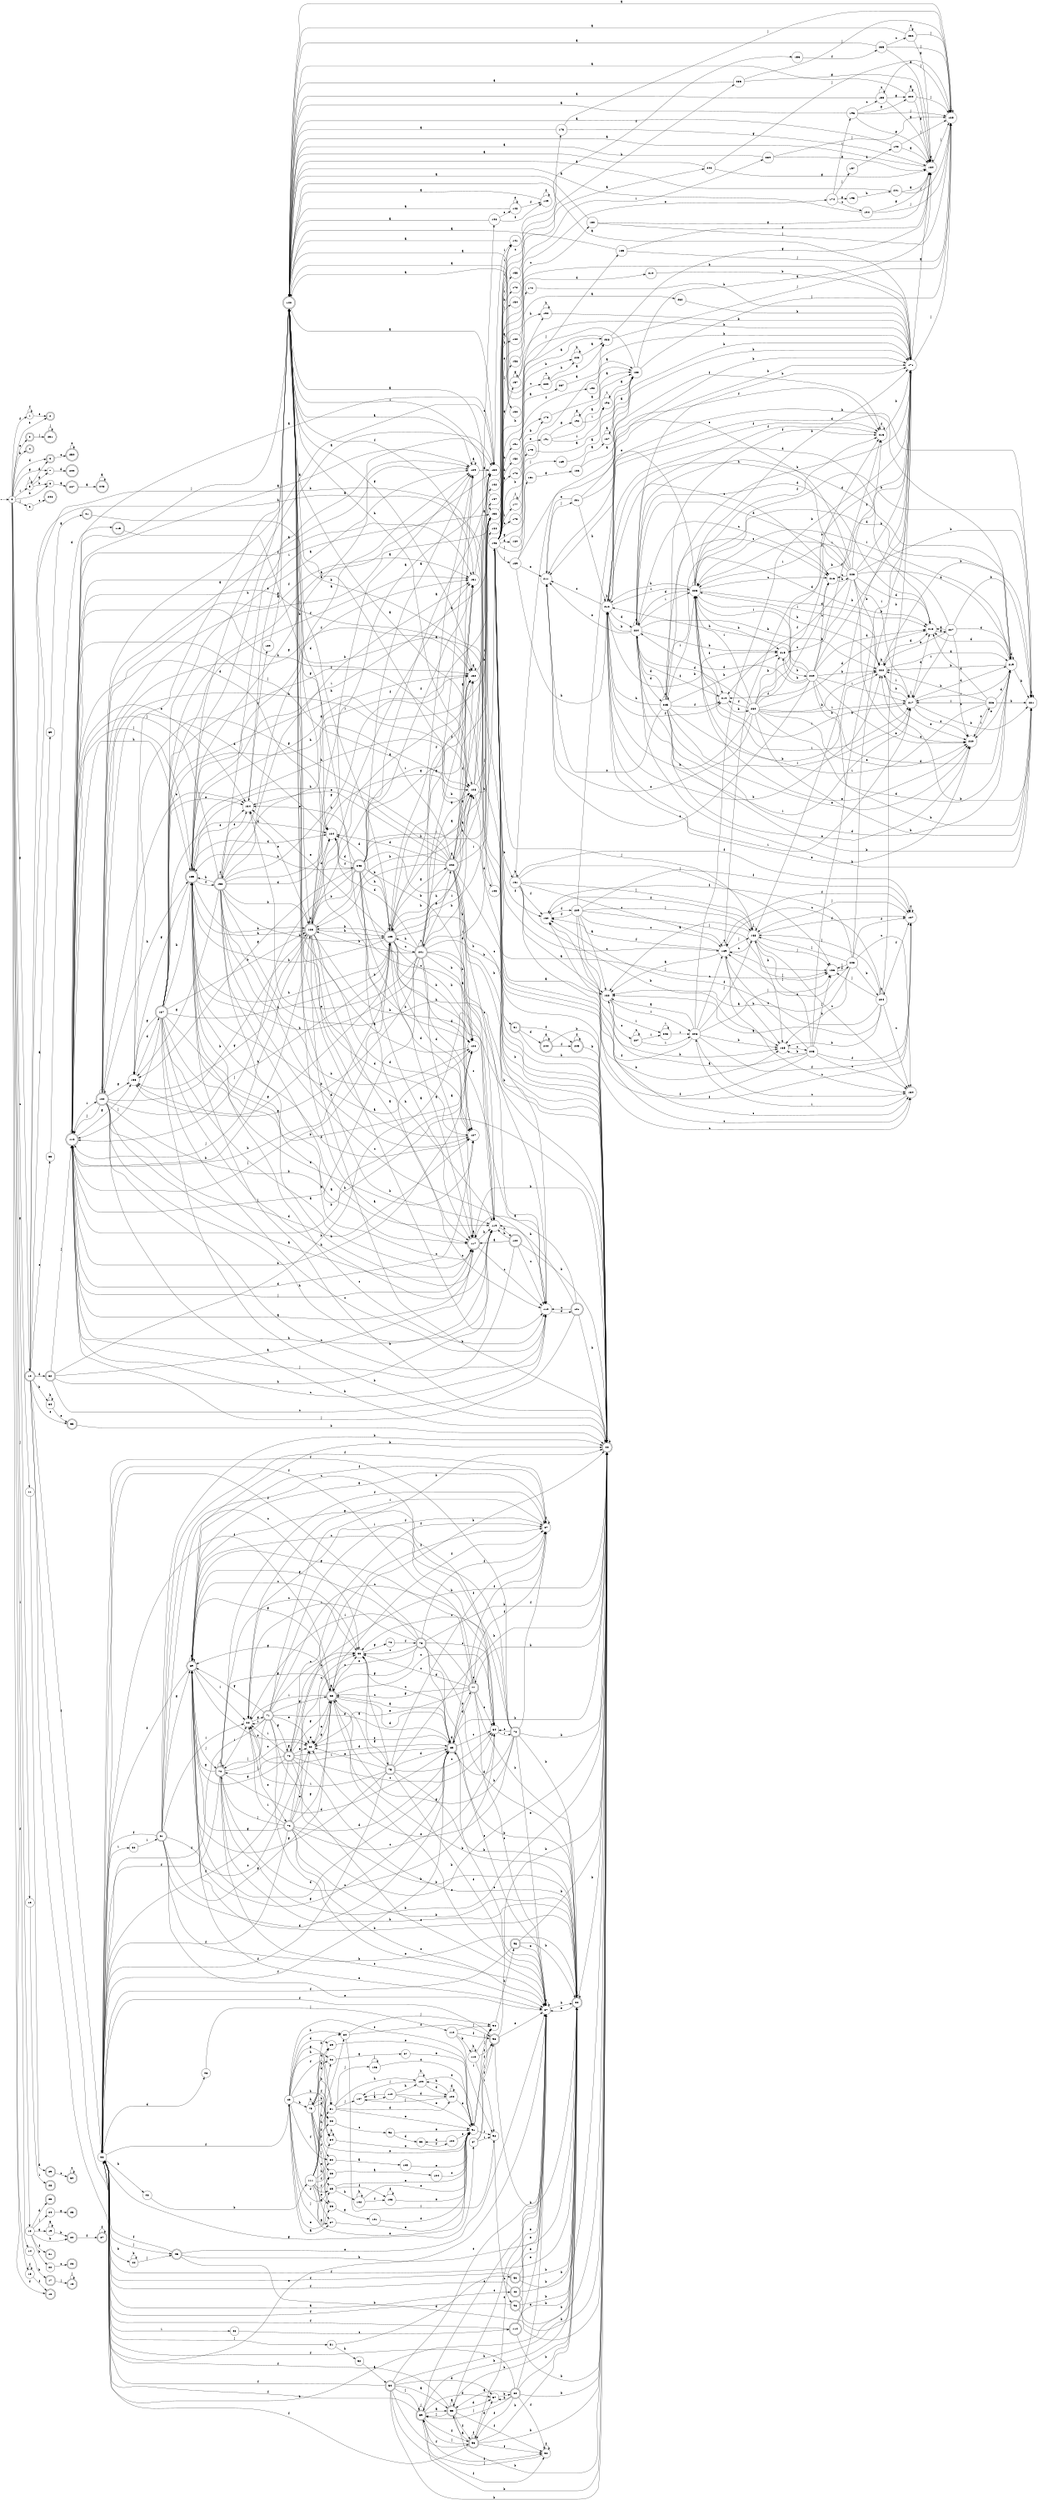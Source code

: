 digraph finite_state_machine {
rankdir=LR;
size="20,20";
node [shape = point]; "dummy0"
node [shape = circle]; "0";
"dummy0" -> "0";
node [shape = circle]; "1";
node [shape = doublecircle]; "2";node [shape = doublecircle]; "3";node [shape = doublecircle]; "4";node [shape = circle]; "5";
node [shape = doublecircle]; "6";node [shape = circle]; "7";
node [shape = circle]; "8";
node [shape = circle]; "9";
node [shape = doublecircle]; "10";node [shape = circle]; "11";
node [shape = circle]; "12";
node [shape = circle]; "13";
node [shape = circle]; "14";
node [shape = circle]; "15";
node [shape = doublecircle]; "16";node [shape = doublecircle]; "17";node [shape = doublecircle]; "18";node [shape = circle]; "19";
node [shape = doublecircle]; "20";node [shape = doublecircle]; "21";node [shape = circle]; "22";
node [shape = doublecircle]; "23";node [shape = circle]; "24";
node [shape = doublecircle]; "25";node [shape = doublecircle]; "26";node [shape = doublecircle]; "27";node [shape = doublecircle]; "28";node [shape = doublecircle]; "29";node [shape = doublecircle]; "30";node [shape = doublecircle]; "31";node [shape = doublecircle]; "32";node [shape = circle]; "33";
node [shape = circle]; "34";
node [shape = doublecircle]; "35";node [shape = circle]; "36";
node [shape = circle]; "37";
node [shape = doublecircle]; "38";node [shape = circle]; "39";
node [shape = doublecircle]; "40";node [shape = doublecircle]; "41";node [shape = doublecircle]; "42";node [shape = circle]; "43";
node [shape = circle]; "44";
node [shape = doublecircle]; "45";node [shape = circle]; "46";
node [shape = circle]; "47";
node [shape = circle]; "48";
node [shape = circle]; "49";
node [shape = circle]; "50";
node [shape = circle]; "51";
node [shape = circle]; "52";
node [shape = doublecircle]; "53";node [shape = doublecircle]; "54";node [shape = doublecircle]; "55";node [shape = doublecircle]; "56";node [shape = circle]; "57";
node [shape = circle]; "58";
node [shape = doublecircle]; "59";node [shape = doublecircle]; "60";node [shape = doublecircle]; "61";node [shape = circle]; "62";
node [shape = doublecircle]; "63";node [shape = circle]; "64";
node [shape = doublecircle]; "65";node [shape = circle]; "66";
node [shape = circle]; "67";
node [shape = circle]; "68";
node [shape = doublecircle]; "69";node [shape = doublecircle]; "70";node [shape = doublecircle]; "71";node [shape = doublecircle]; "72";node [shape = doublecircle]; "73";node [shape = circle]; "74";
node [shape = doublecircle]; "75";node [shape = doublecircle]; "76";node [shape = doublecircle]; "77";node [shape = doublecircle]; "78";node [shape = circle]; "79";
node [shape = circle]; "80";
node [shape = circle]; "81";
node [shape = circle]; "82";
node [shape = circle]; "83";
node [shape = circle]; "84";
node [shape = circle]; "85";
node [shape = circle]; "86";
node [shape = circle]; "87";
node [shape = circle]; "88";
node [shape = circle]; "89";
node [shape = circle]; "90";
node [shape = circle]; "91";
node [shape = circle]; "92";
node [shape = doublecircle]; "93";node [shape = circle]; "94";
node [shape = doublecircle]; "95";node [shape = doublecircle]; "96";node [shape = circle]; "97";
node [shape = circle]; "98";
node [shape = circle]; "99";
node [shape = circle]; "100";
node [shape = circle]; "101";
node [shape = circle]; "102";
node [shape = circle]; "103";
node [shape = circle]; "104";
node [shape = circle]; "105";
node [shape = circle]; "106";
node [shape = circle]; "107";
node [shape = circle]; "108";
node [shape = circle]; "109";
node [shape = circle]; "110";
node [shape = circle]; "111";
node [shape = circle]; "112";
node [shape = circle]; "113";
node [shape = doublecircle]; "114";node [shape = doublecircle]; "115";node [shape = doublecircle]; "116";node [shape = doublecircle]; "117";node [shape = circle]; "118";
node [shape = circle]; "119";
node [shape = doublecircle]; "120";node [shape = doublecircle]; "121";node [shape = doublecircle]; "122";node [shape = doublecircle]; "123";node [shape = circle]; "124";
node [shape = doublecircle]; "125";node [shape = circle]; "126";
node [shape = circle]; "127";
node [shape = circle]; "128";
node [shape = circle]; "129";
node [shape = circle]; "130";
node [shape = circle]; "131";
node [shape = circle]; "132";
node [shape = circle]; "133";
node [shape = circle]; "134";
node [shape = doublecircle]; "135";node [shape = circle]; "136";
node [shape = doublecircle]; "137";node [shape = doublecircle]; "138";node [shape = circle]; "139";
node [shape = doublecircle]; "140";node [shape = circle]; "141";
node [shape = circle]; "142";
node [shape = circle]; "143";
node [shape = circle]; "144";
node [shape = circle]; "145";
node [shape = circle]; "146";
node [shape = circle]; "147";
node [shape = circle]; "148";
node [shape = circle]; "149";
node [shape = circle]; "150";
node [shape = circle]; "151";
node [shape = circle]; "152";
node [shape = circle]; "153";
node [shape = circle]; "154";
node [shape = circle]; "155";
node [shape = circle]; "156";
node [shape = circle]; "157";
node [shape = circle]; "158";
node [shape = circle]; "159";
node [shape = circle]; "160";
node [shape = circle]; "161";
node [shape = circle]; "162";
node [shape = circle]; "163";
node [shape = circle]; "164";
node [shape = circle]; "165";
node [shape = circle]; "166";
node [shape = circle]; "167";
node [shape = circle]; "168";
node [shape = circle]; "169";
node [shape = circle]; "170";
node [shape = circle]; "171";
node [shape = circle]; "172";
node [shape = circle]; "173";
node [shape = circle]; "174";
node [shape = circle]; "175";
node [shape = circle]; "176";
node [shape = circle]; "177";
node [shape = circle]; "178";
node [shape = circle]; "179";
node [shape = circle]; "180";
node [shape = circle]; "181";
node [shape = circle]; "182";
node [shape = circle]; "183";
node [shape = circle]; "184";
node [shape = circle]; "185";
node [shape = circle]; "186";
node [shape = circle]; "187";
node [shape = circle]; "188";
node [shape = circle]; "189";
node [shape = circle]; "190";
node [shape = circle]; "191";
node [shape = circle]; "192";
node [shape = circle]; "193";
node [shape = circle]; "194";
node [shape = circle]; "195";
node [shape = circle]; "196";
node [shape = circle]; "197";
node [shape = circle]; "198";
node [shape = circle]; "199";
node [shape = circle]; "200";
node [shape = circle]; "201";
node [shape = circle]; "202";
node [shape = circle]; "203";
node [shape = circle]; "204";
node [shape = circle]; "205";
node [shape = circle]; "206";
node [shape = circle]; "207";
node [shape = circle]; "208";
node [shape = circle]; "209";
node [shape = circle]; "210";
node [shape = circle]; "211";
node [shape = circle]; "212";
node [shape = circle]; "213";
node [shape = circle]; "214";
node [shape = circle]; "215";
node [shape = circle]; "216";
node [shape = circle]; "217";
node [shape = circle]; "218";
node [shape = circle]; "219";
node [shape = circle]; "220";
node [shape = circle]; "221";
node [shape = circle]; "222";
node [shape = circle]; "223";
node [shape = circle]; "224";
node [shape = circle]; "225";
node [shape = circle]; "226";
node [shape = circle]; "227";
node [shape = circle]; "228";
node [shape = circle]; "229";
node [shape = circle]; "230";
node [shape = circle]; "231";
node [shape = circle]; "232";
node [shape = circle]; "233";
node [shape = circle]; "234";
node [shape = circle]; "235";
node [shape = circle]; "236";
node [shape = circle]; "237";
node [shape = circle]; "238";
node [shape = circle]; "239";
node [shape = circle]; "240";
node [shape = doublecircle]; "241";node [shape = doublecircle]; "242";node [shape = doublecircle]; "243";node [shape = doublecircle]; "244";node [shape = doublecircle]; "245";node [shape = doublecircle]; "246";node [shape = doublecircle]; "247";node [shape = doublecircle]; "248";node [shape = doublecircle]; "249";node [shape = doublecircle]; "250";node [shape = doublecircle]; "251";"0" -> "16" [label = "f"];
 "0" -> "1" [label = "f"];
 "0" -> "15" [label = "f"];
 "0" -> "2" [label = "e"];
 "0" -> "3" [label = "e"];
 "0" -> "8" [label = "b"];
 "0" -> "4" [label = "b"];
 "0" -> "5" [label = "i"];
 "0" -> "14" [label = "i"];
 "0" -> "6" [label = "d"];
 "0" -> "10" [label = "g"];
 "0" -> "12" [label = "g"];
 "0" -> "7" [label = "g"];
 "0" -> "9" [label = "j"];
 "0" -> "13" [label = "j"];
 "0" -> "11" [label = "c"];
 "15" -> "16" [label = "f"];
 "15" -> "15" [label = "f"];
 "14" -> "17" [label = "b"];
 "17" -> "18" [label = "j"];
 "18" -> "18" [label = "j"];
 "13" -> "19" [label = "g"];
 "13" -> "20" [label = "b"];
 "13" -> "22" [label = "b"];
 "13" -> "21" [label = "f"];
 "13" -> "23" [label = "d"];
 "13" -> "24" [label = "j"];
 "24" -> "25" [label = "g"];
 "22" -> "26" [label = "c"];
 "20" -> "27" [label = "f"];
 "27" -> "27" [label = "f"];
 "19" -> "19" [label = "g"];
 "19" -> "20" [label = "b"];
 "12" -> "28" [label = "i"];
 "11" -> "29" [label = "d"];
 "29" -> "30" [label = "c"];
 "30" -> "30" [label = "c"];
 "10" -> "31" [label = "h"];
 "10" -> "32" [label = "d"];
 "10" -> "33" [label = "e"];
 "10" -> "35" [label = "e"];
 "10" -> "37" [label = "e"];
 "10" -> "40" [label = "b"];
 "10" -> "34" [label = "b"];
 "10" -> "38" [label = "b"];
 "10" -> "36" [label = "f"];
 "10" -> "39" [label = "a"];
 "40" -> "40" [label = "b"];
 "39" -> "41" [label = "a"];
 "41" -> "40" [label = "b"];
 "38" -> "40" [label = "b"];
 "38" -> "38" [label = "b"];
 "38" -> "37" [label = "e"];
 "38" -> "36" [label = "f"];
 "37" -> "37" [label = "e"];
 "37" -> "38" [label = "b"];
 "36" -> "42" [label = "a"];
 "36" -> "50" [label = "i"];
 "36" -> "43" [label = "i"];
 "36" -> "44" [label = "b"];
 "36" -> "51" [label = "j"];
 "36" -> "45" [label = "j"];
 "36" -> "46" [label = "d"];
 "36" -> "47" [label = "g"];
 "36" -> "48" [label = "h"];
 "36" -> "49" [label = "f"];
 "51" -> "52" [label = "h"];
 "51" -> "53" [label = "d"];
 "53" -> "36" [label = "f"];
 "53" -> "37" [label = "e"];
 "53" -> "40" [label = "b"];
 "53" -> "38" [label = "b"];
 "52" -> "54" [label = "a"];
 "54" -> "55" [label = "a"];
 "54" -> "56" [label = "f"];
 "54" -> "58" [label = "f"];
 "54" -> "36" [label = "f"];
 "54" -> "57" [label = "d"];
 "54" -> "59" [label = "j"];
 "54" -> "37" [label = "e"];
 "54" -> "40" [label = "b"];
 "54" -> "38" [label = "b"];
 "59" -> "59" [label = "j"];
 "59" -> "56" [label = "f"];
 "59" -> "58" [label = "f"];
 "59" -> "36" [label = "f"];
 "59" -> "55" [label = "a"];
 "59" -> "57" [label = "d"];
 "59" -> "37" [label = "e"];
 "59" -> "40" [label = "b"];
 "59" -> "38" [label = "b"];
 "58" -> "58" [label = "f"];
 "58" -> "59" [label = "j"];
 "57" -> "60" [label = "b"];
 "60" -> "57" [label = "d"];
 "60" -> "55" [label = "a"];
 "60" -> "56" [label = "f"];
 "60" -> "58" [label = "f"];
 "60" -> "36" [label = "f"];
 "60" -> "59" [label = "j"];
 "60" -> "37" [label = "e"];
 "60" -> "40" [label = "b"];
 "60" -> "38" [label = "b"];
 "56" -> "56" [label = "f"];
 "56" -> "58" [label = "f"];
 "56" -> "36" [label = "f"];
 "56" -> "55" [label = "a"];
 "56" -> "57" [label = "d"];
 "56" -> "59" [label = "j"];
 "56" -> "37" [label = "e"];
 "56" -> "40" [label = "b"];
 "56" -> "38" [label = "b"];
 "55" -> "55" [label = "a"];
 "55" -> "56" [label = "f"];
 "55" -> "58" [label = "f"];
 "55" -> "36" [label = "f"];
 "55" -> "57" [label = "d"];
 "55" -> "59" [label = "j"];
 "55" -> "37" [label = "e"];
 "55" -> "40" [label = "b"];
 "55" -> "38" [label = "b"];
 "50" -> "61" [label = "i"];
 "61" -> "37" [label = "e"];
 "61" -> "62" [label = "e"];
 "61" -> "69" [label = "g"];
 "61" -> "63" [label = "g"];
 "61" -> "64" [label = "c"];
 "61" -> "66" [label = "c"];
 "61" -> "65" [label = "d"];
 "61" -> "67" [label = "f"];
 "61" -> "36" [label = "f"];
 "61" -> "68" [label = "i"];
 "61" -> "40" [label = "b"];
 "61" -> "38" [label = "b"];
 "69" -> "69" [label = "g"];
 "69" -> "63" [label = "g"];
 "69" -> "68" [label = "i"];
 "69" -> "67" [label = "f"];
 "69" -> "36" [label = "f"];
 "69" -> "70" [label = "j"];
 "69" -> "37" [label = "e"];
 "69" -> "62" [label = "e"];
 "69" -> "64" [label = "c"];
 "69" -> "66" [label = "c"];
 "69" -> "65" [label = "d"];
 "69" -> "40" [label = "b"];
 "69" -> "38" [label = "b"];
 "70" -> "70" [label = "j"];
 "70" -> "67" [label = "f"];
 "70" -> "36" [label = "f"];
 "70" -> "68" [label = "i"];
 "70" -> "69" [label = "g"];
 "70" -> "63" [label = "g"];
 "70" -> "37" [label = "e"];
 "70" -> "62" [label = "e"];
 "70" -> "64" [label = "c"];
 "70" -> "66" [label = "c"];
 "70" -> "65" [label = "d"];
 "70" -> "40" [label = "b"];
 "70" -> "38" [label = "b"];
 "68" -> "71" [label = "g"];
 "68" -> "72" [label = "e"];
 "72" -> "68" [label = "i"];
 "72" -> "69" [label = "g"];
 "72" -> "63" [label = "g"];
 "72" -> "67" [label = "f"];
 "72" -> "36" [label = "f"];
 "72" -> "70" [label = "j"];
 "72" -> "37" [label = "e"];
 "72" -> "62" [label = "e"];
 "72" -> "64" [label = "c"];
 "72" -> "66" [label = "c"];
 "72" -> "65" [label = "d"];
 "72" -> "40" [label = "b"];
 "72" -> "38" [label = "b"];
 "71" -> "73" [label = "g"];
 "71" -> "69" [label = "g"];
 "71" -> "63" [label = "g"];
 "71" -> "68" [label = "i"];
 "71" -> "67" [label = "f"];
 "71" -> "36" [label = "f"];
 "71" -> "70" [label = "j"];
 "71" -> "37" [label = "e"];
 "71" -> "62" [label = "e"];
 "71" -> "64" [label = "c"];
 "71" -> "66" [label = "c"];
 "71" -> "65" [label = "d"];
 "71" -> "40" [label = "b"];
 "71" -> "38" [label = "b"];
 "73" -> "73" [label = "g"];
 "73" -> "69" [label = "g"];
 "73" -> "63" [label = "g"];
 "73" -> "68" [label = "i"];
 "73" -> "67" [label = "f"];
 "73" -> "36" [label = "f"];
 "73" -> "70" [label = "j"];
 "73" -> "37" [label = "e"];
 "73" -> "62" [label = "e"];
 "73" -> "64" [label = "c"];
 "73" -> "66" [label = "c"];
 "73" -> "65" [label = "d"];
 "73" -> "40" [label = "b"];
 "73" -> "38" [label = "b"];
 "67" -> "67" [label = "f"];
 "67" -> "68" [label = "i"];
 "67" -> "69" [label = "g"];
 "66" -> "74" [label = "g"];
 "66" -> "75" [label = "g"];
 "75" -> "64" [label = "c"];
 "75" -> "66" [label = "c"];
 "75" -> "37" [label = "e"];
 "75" -> "62" [label = "e"];
 "75" -> "69" [label = "g"];
 "75" -> "63" [label = "g"];
 "75" -> "65" [label = "d"];
 "75" -> "67" [label = "f"];
 "75" -> "36" [label = "f"];
 "75" -> "68" [label = "i"];
 "75" -> "40" [label = "b"];
 "75" -> "38" [label = "b"];
 "74" -> "76" [label = "f"];
 "76" -> "64" [label = "c"];
 "76" -> "66" [label = "c"];
 "76" -> "37" [label = "e"];
 "76" -> "62" [label = "e"];
 "76" -> "69" [label = "g"];
 "76" -> "63" [label = "g"];
 "76" -> "65" [label = "d"];
 "76" -> "67" [label = "f"];
 "76" -> "36" [label = "f"];
 "76" -> "68" [label = "i"];
 "76" -> "40" [label = "b"];
 "76" -> "38" [label = "b"];
 "65" -> "65" [label = "d"];
 "65" -> "37" [label = "e"];
 "65" -> "77" [label = "e"];
 "65" -> "62" [label = "e"];
 "65" -> "69" [label = "g"];
 "65" -> "63" [label = "g"];
 "65" -> "64" [label = "c"];
 "65" -> "66" [label = "c"];
 "65" -> "67" [label = "f"];
 "65" -> "36" [label = "f"];
 "65" -> "68" [label = "i"];
 "65" -> "40" [label = "b"];
 "65" -> "38" [label = "b"];
 "77" -> "37" [label = "e"];
 "77" -> "77" [label = "e"];
 "77" -> "62" [label = "e"];
 "77" -> "65" [label = "d"];
 "77" -> "69" [label = "g"];
 "77" -> "63" [label = "g"];
 "77" -> "64" [label = "c"];
 "77" -> "66" [label = "c"];
 "77" -> "67" [label = "f"];
 "77" -> "36" [label = "f"];
 "77" -> "68" [label = "i"];
 "77" -> "40" [label = "b"];
 "77" -> "38" [label = "b"];
 "64" -> "78" [label = "i"];
 "78" -> "64" [label = "c"];
 "78" -> "66" [label = "c"];
 "78" -> "37" [label = "e"];
 "78" -> "62" [label = "e"];
 "78" -> "69" [label = "g"];
 "78" -> "63" [label = "g"];
 "78" -> "65" [label = "d"];
 "78" -> "67" [label = "f"];
 "78" -> "36" [label = "f"];
 "78" -> "68" [label = "i"];
 "78" -> "40" [label = "b"];
 "78" -> "38" [label = "b"];
 "63" -> "69" [label = "g"];
 "63" -> "63" [label = "g"];
 "63" -> "37" [label = "e"];
 "63" -> "62" [label = "e"];
 "63" -> "64" [label = "c"];
 "63" -> "66" [label = "c"];
 "63" -> "65" [label = "d"];
 "63" -> "67" [label = "f"];
 "63" -> "36" [label = "f"];
 "63" -> "68" [label = "i"];
 "63" -> "40" [label = "b"];
 "63" -> "38" [label = "b"];
 "62" -> "62" [label = "e"];
 "62" -> "63" [label = "g"];
 "49" -> "81" [label = "h"];
 "49" -> "84" [label = "h"];
 "49" -> "79" [label = "h"];
 "49" -> "80" [label = "b"];
 "49" -> "88" [label = "f"];
 "49" -> "82" [label = "f"];
 "49" -> "83" [label = "f"];
 "49" -> "85" [label = "j"];
 "49" -> "91" [label = "e"];
 "49" -> "86" [label = "e"];
 "49" -> "87" [label = "a"];
 "49" -> "89" [label = "d"];
 "49" -> "90" [label = "g"];
 "91" -> "92" [label = "i"];
 "91" -> "93" [label = "f"];
 "91" -> "94" [label = "j"];
 "94" -> "95" [label = "h"];
 "95" -> "36" [label = "f"];
 "95" -> "37" [label = "e"];
 "95" -> "40" [label = "b"];
 "95" -> "38" [label = "b"];
 "93" -> "36" [label = "f"];
 "93" -> "37" [label = "e"];
 "93" -> "40" [label = "b"];
 "93" -> "38" [label = "b"];
 "92" -> "96" [label = "c"];
 "96" -> "36" [label = "f"];
 "96" -> "37" [label = "e"];
 "96" -> "40" [label = "b"];
 "96" -> "38" [label = "b"];
 "90" -> "97" [label = "g"];
 "97" -> "91" [label = "e"];
 "89" -> "91" [label = "e"];
 "88" -> "98" [label = "c"];
 "98" -> "99" [label = "d"];
 "98" -> "91" [label = "e"];
 "99" -> "100" [label = "f"];
 "100" -> "99" [label = "d"];
 "100" -> "91" [label = "e"];
 "87" -> "91" [label = "e"];
 "86" -> "101" [label = "g"];
 "101" -> "91" [label = "e"];
 "85" -> "102" [label = "h"];
 "85" -> "103" [label = "f"];
 "85" -> "91" [label = "e"];
 "103" -> "103" [label = "f"];
 "103" -> "91" [label = "e"];
 "102" -> "102" [label = "h"];
 "102" -> "103" [label = "f"];
 "102" -> "91" [label = "e"];
 "84" -> "84" [label = "h"];
 "84" -> "91" [label = "e"];
 "83" -> "104" [label = "a"];
 "104" -> "91" [label = "e"];
 "82" -> "105" [label = "a"];
 "105" -> "91" [label = "e"];
 "81" -> "106" [label = "j"];
 "81" -> "107" [label = "j"];
 "81" -> "108" [label = "d"];
 "81" -> "109" [label = "h"];
 "81" -> "91" [label = "e"];
 "109" -> "109" [label = "h"];
 "109" -> "107" [label = "j"];
 "109" -> "108" [label = "d"];
 "109" -> "91" [label = "e"];
 "108" -> "108" [label = "d"];
 "108" -> "107" [label = "j"];
 "108" -> "109" [label = "h"];
 "108" -> "91" [label = "e"];
 "107" -> "110" [label = "a"];
 "110" -> "107" [label = "j"];
 "110" -> "108" [label = "d"];
 "110" -> "109" [label = "h"];
 "110" -> "91" [label = "e"];
 "106" -> "106" [label = "j"];
 "106" -> "91" [label = "e"];
 "80" -> "92" [label = "i"];
 "80" -> "93" [label = "f"];
 "80" -> "94" [label = "j"];
 "79" -> "81" [label = "h"];
 "79" -> "84" [label = "h"];
 "79" -> "79" [label = "h"];
 "79" -> "80" [label = "b"];
 "79" -> "88" [label = "f"];
 "79" -> "82" [label = "f"];
 "79" -> "83" [label = "f"];
 "79" -> "85" [label = "j"];
 "79" -> "91" [label = "e"];
 "79" -> "86" [label = "e"];
 "79" -> "87" [label = "a"];
 "79" -> "89" [label = "d"];
 "79" -> "90" [label = "g"];
 "48" -> "111" [label = "b"];
 "111" -> "80" [label = "b"];
 "111" -> "81" [label = "h"];
 "111" -> "84" [label = "h"];
 "111" -> "88" [label = "f"];
 "111" -> "82" [label = "f"];
 "111" -> "83" [label = "f"];
 "111" -> "85" [label = "j"];
 "111" -> "91" [label = "e"];
 "111" -> "86" [label = "e"];
 "111" -> "87" [label = "a"];
 "111" -> "89" [label = "d"];
 "111" -> "90" [label = "g"];
 "47" -> "92" [label = "i"];
 "47" -> "93" [label = "f"];
 "47" -> "94" [label = "j"];
 "46" -> "112" [label = "j"];
 "112" -> "113" [label = "b"];
 "112" -> "92" [label = "i"];
 "112" -> "93" [label = "f"];
 "112" -> "94" [label = "j"];
 "113" -> "113" [label = "b"];
 "113" -> "92" [label = "i"];
 "113" -> "93" [label = "f"];
 "113" -> "94" [label = "j"];
 "45" -> "36" [label = "f"];
 "45" -> "37" [label = "e"];
 "45" -> "40" [label = "b"];
 "45" -> "38" [label = "b"];
 "44" -> "44" [label = "b"];
 "44" -> "45" [label = "j"];
 "43" -> "114" [label = "c"];
 "114" -> "36" [label = "f"];
 "114" -> "37" [label = "e"];
 "114" -> "40" [label = "b"];
 "114" -> "38" [label = "b"];
 "42" -> "36" [label = "f"];
 "42" -> "37" [label = "e"];
 "42" -> "40" [label = "b"];
 "42" -> "38" [label = "b"];
 "35" -> "40" [label = "b"];
 "34" -> "34" [label = "b"];
 "34" -> "35" [label = "e"];
 "33" -> "115" [label = "d"];
 "115" -> "40" [label = "b"];
 "32" -> "116" [label = "j"];
 "32" -> "117" [label = "a"];
 "32" -> "118" [label = "c"];
 "32" -> "119" [label = "h"];
 "32" -> "40" [label = "b"];
 "119" -> "120" [label = "h"];
 "120" -> "119" [label = "h"];
 "120" -> "116" [label = "j"];
 "120" -> "117" [label = "a"];
 "120" -> "118" [label = "c"];
 "120" -> "40" [label = "b"];
 "118" -> "121" [label = "d"];
 "121" -> "118" [label = "c"];
 "121" -> "116" [label = "j"];
 "121" -> "117" [label = "a"];
 "121" -> "119" [label = "h"];
 "121" -> "40" [label = "b"];
 "117" -> "117" [label = "a"];
 "117" -> "116" [label = "j"];
 "117" -> "118" [label = "c"];
 "117" -> "119" [label = "h"];
 "117" -> "40" [label = "b"];
 "116" -> "116" [label = "j"];
 "116" -> "122" [label = "i"];
 "116" -> "133" [label = "i"];
 "116" -> "40" [label = "b"];
 "116" -> "123" [label = "b"];
 "116" -> "126" [label = "b"];
 "116" -> "124" [label = "d"];
 "116" -> "127" [label = "d"];
 "116" -> "128" [label = "h"];
 "116" -> "119" [label = "h"];
 "116" -> "125" [label = "h"];
 "116" -> "135" [label = "h"];
 "116" -> "129" [label = "a"];
 "116" -> "130" [label = "a"];
 "116" -> "117" [label = "a"];
 "116" -> "131" [label = "f"];
 "116" -> "136" [label = "g"];
 "116" -> "132" [label = "g"];
 "116" -> "134" [label = "e"];
 "116" -> "118" [label = "c"];
 "136" -> "137" [label = "d"];
 "137" -> "136" [label = "g"];
 "137" -> "132" [label = "g"];
 "137" -> "40" [label = "b"];
 "137" -> "123" [label = "b"];
 "137" -> "126" [label = "b"];
 "137" -> "124" [label = "d"];
 "137" -> "127" [label = "d"];
 "137" -> "128" [label = "h"];
 "137" -> "119" [label = "h"];
 "137" -> "125" [label = "h"];
 "137" -> "135" [label = "h"];
 "137" -> "129" [label = "a"];
 "137" -> "130" [label = "a"];
 "137" -> "117" [label = "a"];
 "137" -> "131" [label = "f"];
 "137" -> "133" [label = "i"];
 "137" -> "134" [label = "e"];
 "137" -> "116" [label = "j"];
 "137" -> "118" [label = "c"];
 "135" -> "128" [label = "h"];
 "135" -> "119" [label = "h"];
 "135" -> "125" [label = "h"];
 "135" -> "135" [label = "h"];
 "135" -> "138" [label = "f"];
 "135" -> "131" [label = "f"];
 "135" -> "40" [label = "b"];
 "135" -> "123" [label = "b"];
 "135" -> "126" [label = "b"];
 "135" -> "124" [label = "d"];
 "135" -> "127" [label = "d"];
 "135" -> "129" [label = "a"];
 "135" -> "130" [label = "a"];
 "135" -> "117" [label = "a"];
 "135" -> "136" [label = "g"];
 "135" -> "132" [label = "g"];
 "135" -> "133" [label = "i"];
 "135" -> "134" [label = "e"];
 "135" -> "116" [label = "j"];
 "135" -> "118" [label = "c"];
 "138" -> "138" [label = "f"];
 "138" -> "131" [label = "f"];
 "138" -> "128" [label = "h"];
 "138" -> "119" [label = "h"];
 "138" -> "125" [label = "h"];
 "138" -> "135" [label = "h"];
 "138" -> "40" [label = "b"];
 "138" -> "123" [label = "b"];
 "138" -> "126" [label = "b"];
 "138" -> "124" [label = "d"];
 "138" -> "127" [label = "d"];
 "138" -> "129" [label = "a"];
 "138" -> "130" [label = "a"];
 "138" -> "117" [label = "a"];
 "138" -> "136" [label = "g"];
 "138" -> "132" [label = "g"];
 "138" -> "133" [label = "i"];
 "138" -> "134" [label = "e"];
 "138" -> "116" [label = "j"];
 "138" -> "118" [label = "c"];
 "134" -> "139" [label = "f"];
 "139" -> "140" [label = "a"];
 "140" -> "40" [label = "b"];
 "140" -> "123" [label = "b"];
 "140" -> "126" [label = "b"];
 "140" -> "124" [label = "d"];
 "140" -> "127" [label = "d"];
 "140" -> "128" [label = "h"];
 "140" -> "119" [label = "h"];
 "140" -> "125" [label = "h"];
 "140" -> "135" [label = "h"];
 "140" -> "129" [label = "a"];
 "140" -> "130" [label = "a"];
 "140" -> "117" [label = "a"];
 "140" -> "131" [label = "f"];
 "140" -> "136" [label = "g"];
 "140" -> "132" [label = "g"];
 "140" -> "133" [label = "i"];
 "140" -> "134" [label = "e"];
 "140" -> "116" [label = "j"];
 "140" -> "118" [label = "c"];
 "133" -> "141" [label = "i"];
 "141" -> "140" [label = "a"];
 "132" -> "132" [label = "g"];
 "132" -> "133" [label = "i"];
 "131" -> "142" [label = "g"];
 "142" -> "141" [label = "i"];
 "130" -> "141" [label = "i"];
 "129" -> "129" [label = "a"];
 "129" -> "130" [label = "a"];
 "128" -> "143" [label = "h"];
 "128" -> "144" [label = "j"];
 "128" -> "145" [label = "d"];
 "128" -> "146" [label = "c"];
 "128" -> "147" [label = "b"];
 "147" -> "140" [label = "a"];
 "146" -> "148" [label = "e"];
 "146" -> "149" [label = "f"];
 "146" -> "140" [label = "a"];
 "149" -> "149" [label = "f"];
 "149" -> "140" [label = "a"];
 "148" -> "148" [label = "e"];
 "148" -> "149" [label = "f"];
 "148" -> "140" [label = "a"];
 "145" -> "140" [label = "a"];
 "144" -> "150" [label = "a"];
 "150" -> "140" [label = "a"];
 "143" -> "161" [label = "b"];
 "143" -> "178" [label = "b"];
 "143" -> "165" [label = "b"];
 "143" -> "151" [label = "b"];
 "143" -> "171" [label = "b"];
 "143" -> "152" [label = "d"];
 "143" -> "180" [label = "d"];
 "143" -> "160" [label = "f"];
 "143" -> "153" [label = "f"];
 "143" -> "162" [label = "f"];
 "143" -> "167" [label = "f"];
 "143" -> "181" [label = "j"];
 "143" -> "166" [label = "j"];
 "143" -> "183" [label = "j"];
 "143" -> "168" [label = "j"];
 "143" -> "154" [label = "j"];
 "143" -> "156" [label = "j"];
 "143" -> "159" [label = "j"];
 "143" -> "177" [label = "i"];
 "143" -> "155" [label = "i"];
 "143" -> "179" [label = "g"];
 "143" -> "157" [label = "g"];
 "143" -> "172" [label = "h"];
 "143" -> "158" [label = "h"];
 "143" -> "176" [label = "a"];
 "143" -> "163" [label = "a"];
 "143" -> "164" [label = "c"];
 "143" -> "182" [label = "c"];
 "143" -> "169" [label = "c"];
 "143" -> "173" [label = "c"];
 "143" -> "175" [label = "c"];
 "143" -> "170" [label = "e"];
 "143" -> "174" [label = "e"];
 "183" -> "184" [label = "g"];
 "183" -> "185" [label = "j"];
 "183" -> "140" [label = "a"];
 "185" -> "185" [label = "j"];
 "185" -> "140" [label = "a"];
 "184" -> "184" [label = "g"];
 "184" -> "185" [label = "j"];
 "184" -> "140" [label = "a"];
 "182" -> "184" [label = "g"];
 "182" -> "185" [label = "j"];
 "182" -> "140" [label = "a"];
 "181" -> "186" [label = "g"];
 "186" -> "187" [label = "a"];
 "186" -> "188" [label = "a"];
 "188" -> "184" [label = "g"];
 "188" -> "185" [label = "j"];
 "188" -> "140" [label = "a"];
 "187" -> "187" [label = "a"];
 "187" -> "188" [label = "a"];
 "180" -> "189" [label = "j"];
 "189" -> "188" [label = "a"];
 "179" -> "188" [label = "a"];
 "178" -> "188" [label = "a"];
 "177" -> "177" [label = "i"];
 "177" -> "178" [label = "b"];
 "176" -> "190" [label = "f"];
 "190" -> "188" [label = "a"];
 "175" -> "191" [label = "e"];
 "191" -> "192" [label = "g"];
 "191" -> "193" [label = "i"];
 "191" -> "188" [label = "a"];
 "193" -> "193" [label = "i"];
 "193" -> "188" [label = "a"];
 "192" -> "192" [label = "g"];
 "192" -> "193" [label = "i"];
 "192" -> "188" [label = "a"];
 "174" -> "194" [label = "c"];
 "174" -> "195" [label = "g"];
 "174" -> "196" [label = "i"];
 "174" -> "197" [label = "j"];
 "197" -> "198" [label = "d"];
 "198" -> "184" [label = "g"];
 "198" -> "185" [label = "j"];
 "198" -> "140" [label = "a"];
 "196" -> "199" [label = "c"];
 "196" -> "200" [label = "g"];
 "196" -> "184" [label = "g"];
 "196" -> "185" [label = "j"];
 "196" -> "140" [label = "a"];
 "200" -> "200" [label = "g"];
 "200" -> "184" [label = "g"];
 "200" -> "185" [label = "j"];
 "200" -> "140" [label = "a"];
 "199" -> "199" [label = "c"];
 "199" -> "200" [label = "g"];
 "199" -> "184" [label = "g"];
 "199" -> "185" [label = "j"];
 "199" -> "140" [label = "a"];
 "195" -> "201" [label = "h"];
 "201" -> "184" [label = "g"];
 "201" -> "185" [label = "j"];
 "201" -> "140" [label = "a"];
 "194" -> "184" [label = "g"];
 "194" -> "185" [label = "j"];
 "194" -> "140" [label = "a"];
 "173" -> "184" [label = "g"];
 "173" -> "185" [label = "j"];
 "173" -> "140" [label = "a"];
 "172" -> "202" [label = "a"];
 "202" -> "184" [label = "g"];
 "202" -> "185" [label = "j"];
 "202" -> "140" [label = "a"];
 "171" -> "184" [label = "g"];
 "171" -> "185" [label = "j"];
 "171" -> "140" [label = "a"];
 "170" -> "171" [label = "b"];
 "169" -> "169" [label = "c"];
 "169" -> "164" [label = "c"];
 "169" -> "162" [label = "f"];
 "169" -> "167" [label = "f"];
 "169" -> "163" [label = "a"];
 "169" -> "171" [label = "b"];
 "169" -> "165" [label = "b"];
 "169" -> "168" [label = "j"];
 "169" -> "166" [label = "j"];
 "168" -> "168" [label = "j"];
 "168" -> "166" [label = "j"];
 "168" -> "162" [label = "f"];
 "168" -> "167" [label = "f"];
 "168" -> "163" [label = "a"];
 "168" -> "169" [label = "c"];
 "168" -> "164" [label = "c"];
 "168" -> "171" [label = "b"];
 "168" -> "165" [label = "b"];
 "167" -> "167" [label = "f"];
 "167" -> "168" [label = "j"];
 "166" -> "203" [label = "f"];
 "203" -> "168" [label = "j"];
 "203" -> "166" [label = "j"];
 "203" -> "171" [label = "b"];
 "203" -> "204" [label = "b"];
 "203" -> "165" [label = "b"];
 "203" -> "162" [label = "f"];
 "203" -> "167" [label = "f"];
 "203" -> "163" [label = "a"];
 "203" -> "169" [label = "c"];
 "203" -> "164" [label = "c"];
 "204" -> "171" [label = "b"];
 "204" -> "204" [label = "b"];
 "204" -> "165" [label = "b"];
 "204" -> "168" [label = "j"];
 "204" -> "166" [label = "j"];
 "204" -> "162" [label = "f"];
 "204" -> "167" [label = "f"];
 "204" -> "163" [label = "a"];
 "204" -> "169" [label = "c"];
 "204" -> "164" [label = "c"];
 "165" -> "205" [label = "c"];
 "205" -> "171" [label = "b"];
 "205" -> "165" [label = "b"];
 "205" -> "162" [label = "f"];
 "205" -> "167" [label = "f"];
 "205" -> "163" [label = "a"];
 "205" -> "169" [label = "c"];
 "205" -> "164" [label = "c"];
 "205" -> "168" [label = "j"];
 "205" -> "166" [label = "j"];
 "164" -> "206" [label = "i"];
 "206" -> "163" [label = "a"];
 "206" -> "169" [label = "c"];
 "206" -> "164" [label = "c"];
 "206" -> "162" [label = "f"];
 "206" -> "167" [label = "f"];
 "206" -> "171" [label = "b"];
 "206" -> "165" [label = "b"];
 "206" -> "168" [label = "j"];
 "206" -> "166" [label = "j"];
 "163" -> "207" [label = "c"];
 "163" -> "208" [label = "i"];
 "163" -> "206" [label = "i"];
 "208" -> "208" [label = "i"];
 "208" -> "206" [label = "i"];
 "207" -> "207" [label = "c"];
 "207" -> "208" [label = "i"];
 "207" -> "206" [label = "i"];
 "162" -> "209" [label = "f"];
 "209" -> "162" [label = "f"];
 "209" -> "167" [label = "f"];
 "209" -> "163" [label = "a"];
 "209" -> "169" [label = "c"];
 "209" -> "164" [label = "c"];
 "209" -> "171" [label = "b"];
 "209" -> "165" [label = "b"];
 "209" -> "168" [label = "j"];
 "209" -> "166" [label = "j"];
 "161" -> "161" [label = "b"];
 "161" -> "171" [label = "b"];
 "161" -> "165" [label = "b"];
 "161" -> "162" [label = "f"];
 "161" -> "167" [label = "f"];
 "161" -> "163" [label = "a"];
 "161" -> "169" [label = "c"];
 "161" -> "164" [label = "c"];
 "161" -> "168" [label = "j"];
 "161" -> "166" [label = "j"];
 "160" -> "210" [label = "d"];
 "210" -> "171" [label = "b"];
 "159" -> "211" [label = "e"];
 "159" -> "212" [label = "h"];
 "159" -> "213" [label = "f"];
 "159" -> "171" [label = "b"];
 "213" -> "213" [label = "f"];
 "213" -> "171" [label = "b"];
 "212" -> "212" [label = "h"];
 "212" -> "213" [label = "f"];
 "212" -> "214" [label = "f"];
 "212" -> "171" [label = "b"];
 "212" -> "221" [label = "b"];
 "212" -> "222" [label = "b"];
 "212" -> "215" [label = "b"];
 "212" -> "216" [label = "c"];
 "212" -> "217" [label = "i"];
 "212" -> "223" [label = "i"];
 "212" -> "224" [label = "d"];
 "212" -> "218" [label = "d"];
 "212" -> "219" [label = "d"];
 "212" -> "211" [label = "e"];
 "212" -> "220" [label = "e"];
 "224" -> "224" [label = "d"];
 "224" -> "225" [label = "d"];
 "224" -> "218" [label = "d"];
 "224" -> "219" [label = "d"];
 "224" -> "213" [label = "f"];
 "224" -> "214" [label = "f"];
 "224" -> "171" [label = "b"];
 "224" -> "221" [label = "b"];
 "224" -> "222" [label = "b"];
 "224" -> "215" [label = "b"];
 "224" -> "216" [label = "c"];
 "224" -> "217" [label = "i"];
 "224" -> "223" [label = "i"];
 "224" -> "211" [label = "e"];
 "224" -> "220" [label = "e"];
 "224" -> "212" [label = "h"];
 "225" -> "224" [label = "d"];
 "225" -> "225" [label = "d"];
 "225" -> "218" [label = "d"];
 "225" -> "219" [label = "d"];
 "225" -> "213" [label = "f"];
 "225" -> "214" [label = "f"];
 "225" -> "171" [label = "b"];
 "225" -> "221" [label = "b"];
 "225" -> "222" [label = "b"];
 "225" -> "215" [label = "b"];
 "225" -> "216" [label = "c"];
 "225" -> "217" [label = "i"];
 "225" -> "223" [label = "i"];
 "225" -> "211" [label = "e"];
 "225" -> "220" [label = "e"];
 "225" -> "212" [label = "h"];
 "223" -> "217" [label = "i"];
 "223" -> "223" [label = "i"];
 "223" -> "224" [label = "d"];
 "223" -> "218" [label = "d"];
 "223" -> "219" [label = "d"];
 "223" -> "211" [label = "e"];
 "223" -> "220" [label = "e"];
 "223" -> "171" [label = "b"];
 "223" -> "221" [label = "b"];
 "223" -> "222" [label = "b"];
 "223" -> "215" [label = "b"];
 "223" -> "213" [label = "f"];
 "223" -> "214" [label = "f"];
 "223" -> "216" [label = "c"];
 "223" -> "212" [label = "h"];
 "222" -> "221" [label = "b"];
 "222" -> "222" [label = "b"];
 "222" -> "217" [label = "i"];
 "222" -> "223" [label = "i"];
 "222" -> "218" [label = "d"];
 "222" -> "219" [label = "d"];
 "222" -> "220" [label = "e"];
 "221" -> "221" [label = "b"];
 "221" -> "222" [label = "b"];
 "220" -> "226" [label = "i"];
 "226" -> "220" [label = "e"];
 "226" -> "217" [label = "i"];
 "226" -> "223" [label = "i"];
 "226" -> "218" [label = "d"];
 "226" -> "219" [label = "d"];
 "226" -> "221" [label = "b"];
 "226" -> "222" [label = "b"];
 "219" -> "218" [label = "d"];
 "219" -> "219" [label = "d"];
 "219" -> "217" [label = "i"];
 "219" -> "223" [label = "i"];
 "219" -> "220" [label = "e"];
 "219" -> "221" [label = "b"];
 "219" -> "222" [label = "b"];
 "218" -> "227" [label = "g"];
 "227" -> "218" [label = "d"];
 "227" -> "219" [label = "d"];
 "227" -> "217" [label = "i"];
 "227" -> "223" [label = "i"];
 "227" -> "220" [label = "e"];
 "227" -> "221" [label = "b"];
 "227" -> "222" [label = "b"];
 "217" -> "217" [label = "i"];
 "217" -> "223" [label = "i"];
 "217" -> "218" [label = "d"];
 "217" -> "219" [label = "d"];
 "217" -> "220" [label = "e"];
 "217" -> "221" [label = "b"];
 "217" -> "222" [label = "b"];
 "216" -> "228" [label = "h"];
 "228" -> "216" [label = "c"];
 "228" -> "213" [label = "f"];
 "228" -> "214" [label = "f"];
 "228" -> "171" [label = "b"];
 "228" -> "221" [label = "b"];
 "228" -> "222" [label = "b"];
 "228" -> "215" [label = "b"];
 "228" -> "217" [label = "i"];
 "228" -> "223" [label = "i"];
 "228" -> "224" [label = "d"];
 "228" -> "218" [label = "d"];
 "228" -> "219" [label = "d"];
 "228" -> "211" [label = "e"];
 "228" -> "220" [label = "e"];
 "228" -> "212" [label = "h"];
 "215" -> "229" [label = "b"];
 "229" -> "171" [label = "b"];
 "229" -> "221" [label = "b"];
 "229" -> "222" [label = "b"];
 "229" -> "215" [label = "b"];
 "229" -> "213" [label = "f"];
 "229" -> "214" [label = "f"];
 "229" -> "216" [label = "c"];
 "229" -> "217" [label = "i"];
 "229" -> "223" [label = "i"];
 "229" -> "224" [label = "d"];
 "229" -> "218" [label = "d"];
 "229" -> "219" [label = "d"];
 "229" -> "211" [label = "e"];
 "229" -> "220" [label = "e"];
 "229" -> "212" [label = "h"];
 "214" -> "230" [label = "b"];
 "230" -> "213" [label = "f"];
 "230" -> "214" [label = "f"];
 "230" -> "171" [label = "b"];
 "230" -> "221" [label = "b"];
 "230" -> "222" [label = "b"];
 "230" -> "215" [label = "b"];
 "230" -> "216" [label = "c"];
 "230" -> "217" [label = "i"];
 "230" -> "223" [label = "i"];
 "230" -> "224" [label = "d"];
 "230" -> "218" [label = "d"];
 "230" -> "219" [label = "d"];
 "230" -> "211" [label = "e"];
 "230" -> "220" [label = "e"];
 "230" -> "212" [label = "h"];
 "211" -> "231" [label = "j"];
 "231" -> "211" [label = "e"];
 "231" -> "212" [label = "h"];
 "231" -> "213" [label = "f"];
 "231" -> "171" [label = "b"];
 "158" -> "158" [label = "h"];
 "158" -> "171" [label = "b"];
 "157" -> "157" [label = "g"];
 "157" -> "158" [label = "h"];
 "157" -> "171" [label = "b"];
 "156" -> "232" [label = "a"];
 "232" -> "171" [label = "b"];
 "155" -> "233" [label = "b"];
 "233" -> "184" [label = "g"];
 "233" -> "185" [label = "j"];
 "233" -> "140" [label = "a"];
 "154" -> "234" [label = "i"];
 "234" -> "184" [label = "g"];
 "234" -> "185" [label = "j"];
 "234" -> "140" [label = "a"];
 "153" -> "235" [label = "f"];
 "235" -> "236" [label = "c"];
 "235" -> "184" [label = "g"];
 "235" -> "185" [label = "j"];
 "235" -> "140" [label = "a"];
 "236" -> "236" [label = "c"];
 "236" -> "184" [label = "g"];
 "236" -> "185" [label = "j"];
 "236" -> "140" [label = "a"];
 "152" -> "237" [label = "a"];
 "237" -> "238" [label = "a"];
 "238" -> "184" [label = "g"];
 "238" -> "185" [label = "j"];
 "238" -> "140" [label = "a"];
 "151" -> "239" [label = "c"];
 "151" -> "240" [label = "b"];
 "151" -> "238" [label = "a"];
 "240" -> "240" [label = "b"];
 "240" -> "238" [label = "a"];
 "239" -> "239" [label = "c"];
 "239" -> "240" [label = "b"];
 "239" -> "238" [label = "a"];
 "127" -> "140" [label = "a"];
 "126" -> "140" [label = "a"];
 "125" -> "128" [label = "h"];
 "125" -> "119" [label = "h"];
 "125" -> "125" [label = "h"];
 "125" -> "135" [label = "h"];
 "125" -> "241" [label = "c"];
 "125" -> "118" [label = "c"];
 "125" -> "136" [label = "g"];
 "125" -> "242" [label = "g"];
 "125" -> "132" [label = "g"];
 "125" -> "40" [label = "b"];
 "125" -> "123" [label = "b"];
 "125" -> "126" [label = "b"];
 "125" -> "124" [label = "d"];
 "125" -> "127" [label = "d"];
 "125" -> "129" [label = "a"];
 "125" -> "130" [label = "a"];
 "125" -> "117" [label = "a"];
 "125" -> "131" [label = "f"];
 "125" -> "133" [label = "i"];
 "125" -> "134" [label = "e"];
 "125" -> "116" [label = "j"];
 "242" -> "136" [label = "g"];
 "242" -> "242" [label = "g"];
 "242" -> "132" [label = "g"];
 "242" -> "128" [label = "h"];
 "242" -> "119" [label = "h"];
 "242" -> "125" [label = "h"];
 "242" -> "135" [label = "h"];
 "242" -> "40" [label = "b"];
 "242" -> "123" [label = "b"];
 "242" -> "126" [label = "b"];
 "242" -> "124" [label = "d"];
 "242" -> "127" [label = "d"];
 "242" -> "129" [label = "a"];
 "242" -> "130" [label = "a"];
 "242" -> "117" [label = "a"];
 "242" -> "131" [label = "f"];
 "242" -> "133" [label = "i"];
 "242" -> "134" [label = "e"];
 "242" -> "116" [label = "j"];
 "242" -> "118" [label = "c"];
 "241" -> "241" [label = "c"];
 "241" -> "118" [label = "c"];
 "241" -> "128" [label = "h"];
 "241" -> "119" [label = "h"];
 "241" -> "125" [label = "h"];
 "241" -> "135" [label = "h"];
 "241" -> "136" [label = "g"];
 "241" -> "242" [label = "g"];
 "241" -> "132" [label = "g"];
 "241" -> "40" [label = "b"];
 "241" -> "123" [label = "b"];
 "241" -> "126" [label = "b"];
 "241" -> "124" [label = "d"];
 "241" -> "127" [label = "d"];
 "241" -> "129" [label = "a"];
 "241" -> "130" [label = "a"];
 "241" -> "117" [label = "a"];
 "241" -> "131" [label = "f"];
 "241" -> "133" [label = "i"];
 "241" -> "134" [label = "e"];
 "241" -> "116" [label = "j"];
 "124" -> "243" [label = "f"];
 "243" -> "124" [label = "d"];
 "243" -> "127" [label = "d"];
 "243" -> "40" [label = "b"];
 "243" -> "123" [label = "b"];
 "243" -> "126" [label = "b"];
 "243" -> "128" [label = "h"];
 "243" -> "119" [label = "h"];
 "243" -> "125" [label = "h"];
 "243" -> "135" [label = "h"];
 "243" -> "129" [label = "a"];
 "243" -> "130" [label = "a"];
 "243" -> "117" [label = "a"];
 "243" -> "131" [label = "f"];
 "243" -> "136" [label = "g"];
 "243" -> "132" [label = "g"];
 "243" -> "133" [label = "i"];
 "243" -> "134" [label = "e"];
 "243" -> "116" [label = "j"];
 "243" -> "118" [label = "c"];
 "123" -> "40" [label = "b"];
 "123" -> "123" [label = "b"];
 "123" -> "126" [label = "b"];
 "123" -> "124" [label = "d"];
 "123" -> "127" [label = "d"];
 "123" -> "128" [label = "h"];
 "123" -> "119" [label = "h"];
 "123" -> "125" [label = "h"];
 "123" -> "135" [label = "h"];
 "123" -> "129" [label = "a"];
 "123" -> "130" [label = "a"];
 "123" -> "117" [label = "a"];
 "123" -> "131" [label = "f"];
 "123" -> "136" [label = "g"];
 "123" -> "132" [label = "g"];
 "123" -> "133" [label = "i"];
 "123" -> "134" [label = "e"];
 "123" -> "116" [label = "j"];
 "123" -> "118" [label = "c"];
 "122" -> "122" [label = "i"];
 "122" -> "133" [label = "i"];
 "122" -> "116" [label = "j"];
 "122" -> "40" [label = "b"];
 "122" -> "123" [label = "b"];
 "122" -> "126" [label = "b"];
 "122" -> "124" [label = "d"];
 "122" -> "127" [label = "d"];
 "122" -> "128" [label = "h"];
 "122" -> "119" [label = "h"];
 "122" -> "125" [label = "h"];
 "122" -> "135" [label = "h"];
 "122" -> "129" [label = "a"];
 "122" -> "130" [label = "a"];
 "122" -> "117" [label = "a"];
 "122" -> "131" [label = "f"];
 "122" -> "136" [label = "g"];
 "122" -> "132" [label = "g"];
 "122" -> "134" [label = "e"];
 "122" -> "118" [label = "c"];
 "31" -> "244" [label = "d"];
 "31" -> "245" [label = "f"];
 "31" -> "40" [label = "b"];
 "245" -> "245" [label = "f"];
 "245" -> "40" [label = "b"];
 "244" -> "244" [label = "d"];
 "244" -> "245" [label = "f"];
 "244" -> "40" [label = "b"];
 "9" -> "246" [label = "c"];
 "8" -> "247" [label = "a"];
 "247" -> "248" [label = "a"];
 "248" -> "248" [label = "a"];
 "7" -> "249" [label = "d"];
 "6" -> "250" [label = "e"];
 "250" -> "250" [label = "e"];
 "5" -> "5" [label = "i"];
 "5" -> "6" [label = "d"];
 "5" -> "7" [label = "g"];
 "5" -> "8" [label = "b"];
 "3" -> "251" [label = "j"];
 "251" -> "251" [label = "j"];
 "1" -> "1" [label = "f"];
 "1" -> "2" [label = "e"];
 }
